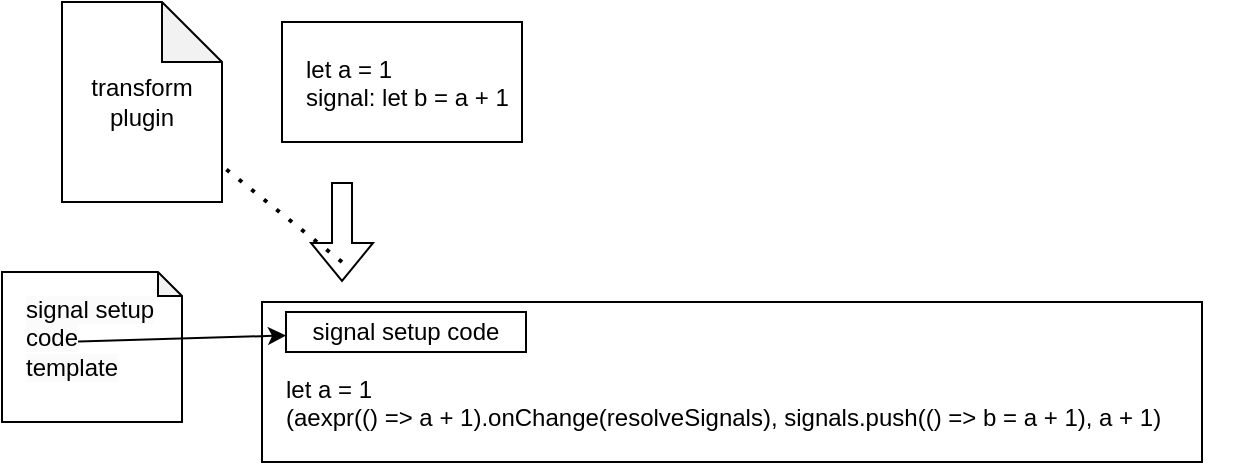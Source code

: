 <mxfile version="21.5.0" type="github">
  <diagram name="Page-1" id="97a40813-6b03-0c74-37c1-0168de264b11">
    <mxGraphModel dx="1136" dy="697" grid="1" gridSize="10" guides="1" tooltips="1" connect="1" arrows="1" fold="1" page="1" pageScale="1" pageWidth="400" pageHeight="300" background="#ffffff" math="0" shadow="0">
      <root>
        <mxCell id="0" />
        <mxCell id="1" parent="0" />
        <mxCell id="Af59UJ3FS9_UADJuqy9A-3" value="" style="rounded=0;whiteSpace=wrap;html=1;" vertex="1" parent="1">
          <mxGeometry x="160" y="30" width="120" height="60" as="geometry" />
        </mxCell>
        <mxCell id="Af59UJ3FS9_UADJuqy9A-1" value="let a = 1&#xa;signal: let b = a + 1" style="text;whiteSpace=wrap;" vertex="1" parent="1">
          <mxGeometry x="170" y="40" width="130" height="50" as="geometry" />
        </mxCell>
        <mxCell id="Af59UJ3FS9_UADJuqy9A-4" value="" style="rounded=0;whiteSpace=wrap;html=1;" vertex="1" parent="1">
          <mxGeometry x="150" y="170" width="470" height="80" as="geometry" />
        </mxCell>
        <mxCell id="Af59UJ3FS9_UADJuqy9A-5" value="let a = 1&#xa;(aexpr(() =&gt; a + 1).onChange(resolveSignals), signals.push(() =&gt; b = a + 1), a + 1)&#xa;" style="text;whiteSpace=wrap;" vertex="1" parent="1">
          <mxGeometry x="160" y="200" width="480" height="50" as="geometry" />
        </mxCell>
        <mxCell id="Af59UJ3FS9_UADJuqy9A-6" value="" style="shape=flexArrow;endArrow=classic;html=1;rounded=0;" edge="1" parent="1">
          <mxGeometry width="50" height="50" relative="1" as="geometry">
            <mxPoint x="190" y="110" as="sourcePoint" />
            <mxPoint x="190" y="160" as="targetPoint" />
          </mxGeometry>
        </mxCell>
        <mxCell id="Af59UJ3FS9_UADJuqy9A-7" value="signal setup code" style="rounded=0;whiteSpace=wrap;html=1;" vertex="1" parent="1">
          <mxGeometry x="162" y="175" width="120" height="20" as="geometry" />
        </mxCell>
        <mxCell id="Af59UJ3FS9_UADJuqy9A-8" value="" style="shape=note;whiteSpace=wrap;html=1;backgroundOutline=1;darkOpacity=0.05;size=12;" vertex="1" parent="1">
          <mxGeometry x="20" y="155" width="90" height="75" as="geometry" />
        </mxCell>
        <mxCell id="Af59UJ3FS9_UADJuqy9A-11" value="" style="endArrow=classic;html=1;rounded=0;" edge="1" parent="1" target="Af59UJ3FS9_UADJuqy9A-7">
          <mxGeometry width="50" height="50" relative="1" as="geometry">
            <mxPoint x="50" y="190" as="sourcePoint" />
            <mxPoint x="100" y="140" as="targetPoint" />
          </mxGeometry>
        </mxCell>
        <mxCell id="Af59UJ3FS9_UADJuqy9A-12" value="&lt;span style=&quot;color: rgb(0, 0, 0); font-family: Helvetica; font-size: 12px; font-style: normal; font-variant-ligatures: normal; font-variant-caps: normal; font-weight: 400; letter-spacing: normal; orphans: 2; text-align: center; text-indent: 0px; text-transform: none; widows: 2; word-spacing: 0px; -webkit-text-stroke-width: 0px; background-color: rgb(251, 251, 251); text-decoration-thickness: initial; text-decoration-style: initial; text-decoration-color: initial; float: none; display: inline !important;&quot;&gt;signal setup code template&lt;/span&gt;" style="text;whiteSpace=wrap;html=1;" vertex="1" parent="1">
          <mxGeometry x="30" y="160" width="70" height="50" as="geometry" />
        </mxCell>
        <mxCell id="Af59UJ3FS9_UADJuqy9A-14" value="transform plugin" style="shape=note;whiteSpace=wrap;html=1;backgroundOutline=1;darkOpacity=0.05;" vertex="1" parent="1">
          <mxGeometry x="50" y="20" width="80" height="100" as="geometry" />
        </mxCell>
        <mxCell id="Af59UJ3FS9_UADJuqy9A-15" value="" style="endArrow=none;dashed=1;html=1;dashPattern=1 3;strokeWidth=2;rounded=0;" edge="1" parent="1" target="Af59UJ3FS9_UADJuqy9A-14">
          <mxGeometry width="50" height="50" relative="1" as="geometry">
            <mxPoint x="190" y="150" as="sourcePoint" />
            <mxPoint x="290" y="40" as="targetPoint" />
          </mxGeometry>
        </mxCell>
      </root>
    </mxGraphModel>
  </diagram>
</mxfile>
